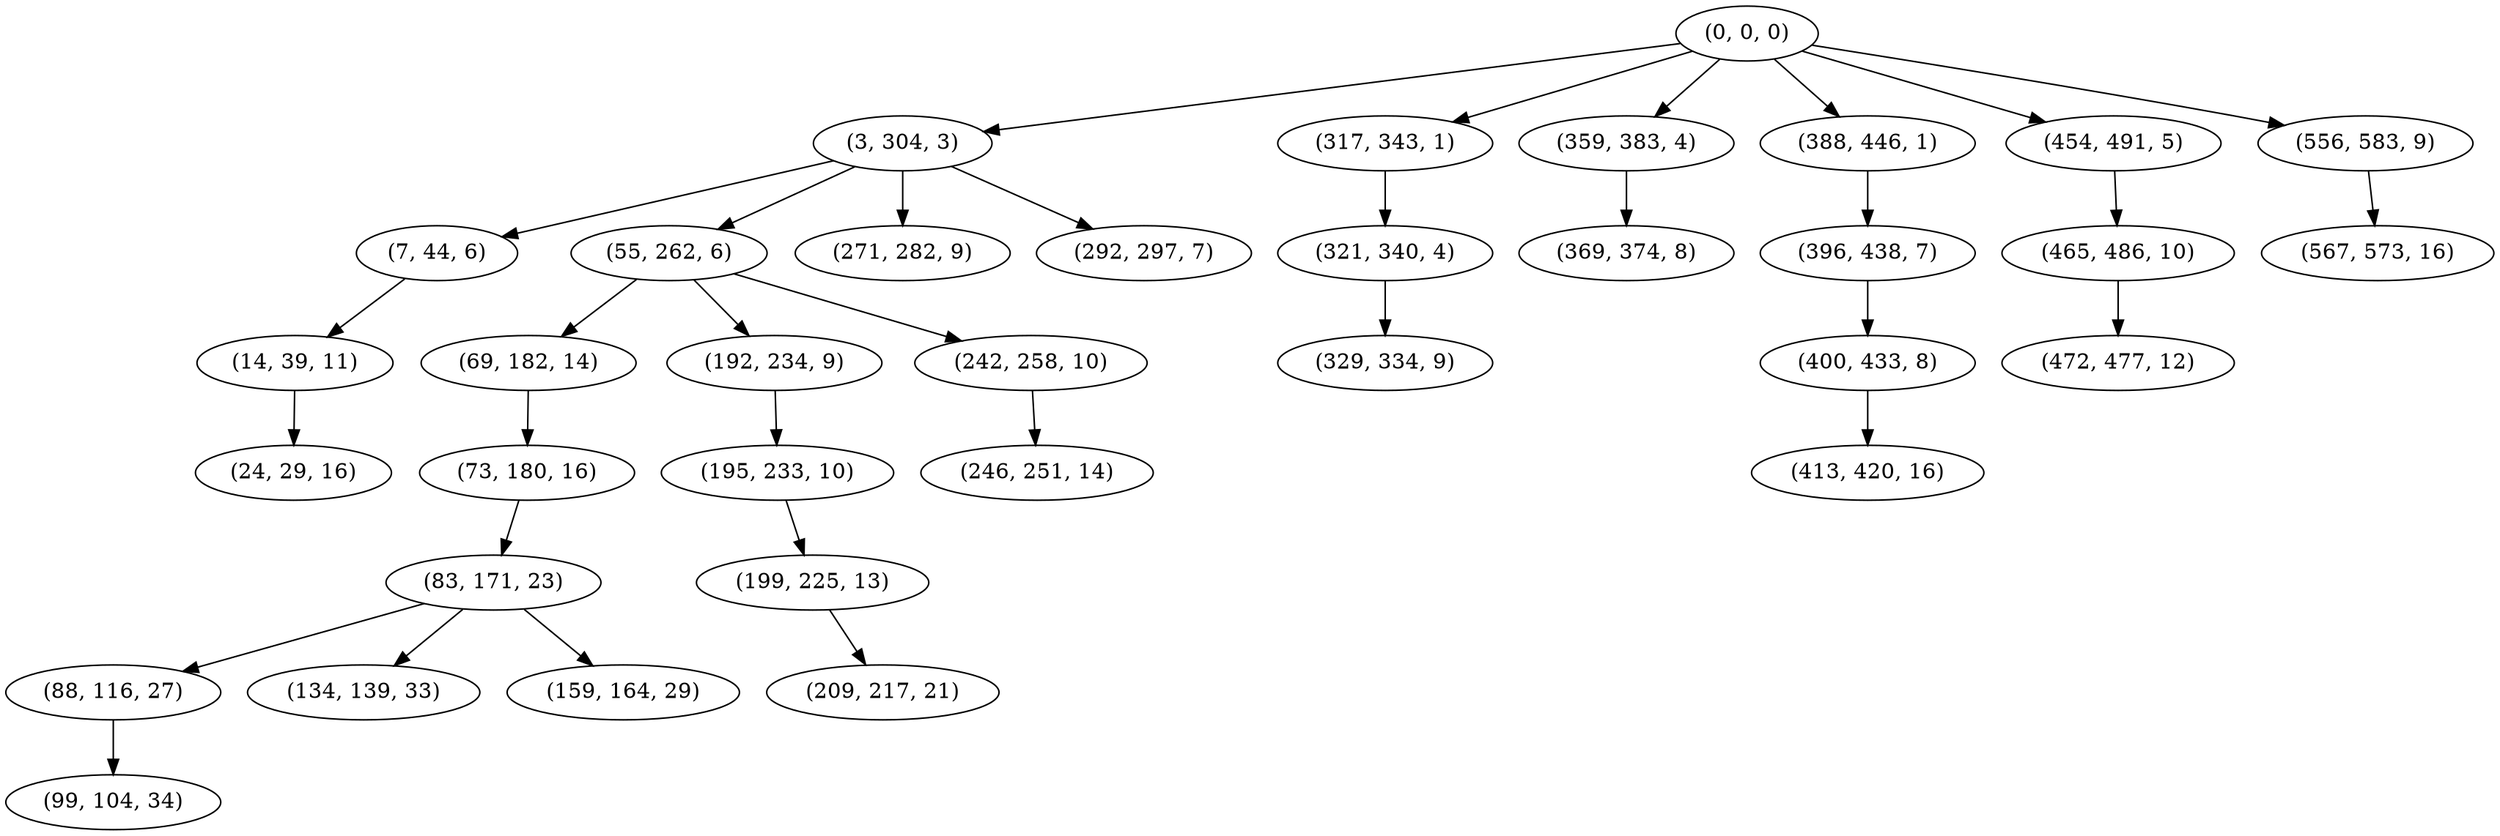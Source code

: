 digraph tree {
    "(0, 0, 0)";
    "(3, 304, 3)";
    "(7, 44, 6)";
    "(14, 39, 11)";
    "(24, 29, 16)";
    "(55, 262, 6)";
    "(69, 182, 14)";
    "(73, 180, 16)";
    "(83, 171, 23)";
    "(88, 116, 27)";
    "(99, 104, 34)";
    "(134, 139, 33)";
    "(159, 164, 29)";
    "(192, 234, 9)";
    "(195, 233, 10)";
    "(199, 225, 13)";
    "(209, 217, 21)";
    "(242, 258, 10)";
    "(246, 251, 14)";
    "(271, 282, 9)";
    "(292, 297, 7)";
    "(317, 343, 1)";
    "(321, 340, 4)";
    "(329, 334, 9)";
    "(359, 383, 4)";
    "(369, 374, 8)";
    "(388, 446, 1)";
    "(396, 438, 7)";
    "(400, 433, 8)";
    "(413, 420, 16)";
    "(454, 491, 5)";
    "(465, 486, 10)";
    "(472, 477, 12)";
    "(556, 583, 9)";
    "(567, 573, 16)";
    "(0, 0, 0)" -> "(3, 304, 3)";
    "(0, 0, 0)" -> "(317, 343, 1)";
    "(0, 0, 0)" -> "(359, 383, 4)";
    "(0, 0, 0)" -> "(388, 446, 1)";
    "(0, 0, 0)" -> "(454, 491, 5)";
    "(0, 0, 0)" -> "(556, 583, 9)";
    "(3, 304, 3)" -> "(7, 44, 6)";
    "(3, 304, 3)" -> "(55, 262, 6)";
    "(3, 304, 3)" -> "(271, 282, 9)";
    "(3, 304, 3)" -> "(292, 297, 7)";
    "(7, 44, 6)" -> "(14, 39, 11)";
    "(14, 39, 11)" -> "(24, 29, 16)";
    "(55, 262, 6)" -> "(69, 182, 14)";
    "(55, 262, 6)" -> "(192, 234, 9)";
    "(55, 262, 6)" -> "(242, 258, 10)";
    "(69, 182, 14)" -> "(73, 180, 16)";
    "(73, 180, 16)" -> "(83, 171, 23)";
    "(83, 171, 23)" -> "(88, 116, 27)";
    "(83, 171, 23)" -> "(134, 139, 33)";
    "(83, 171, 23)" -> "(159, 164, 29)";
    "(88, 116, 27)" -> "(99, 104, 34)";
    "(192, 234, 9)" -> "(195, 233, 10)";
    "(195, 233, 10)" -> "(199, 225, 13)";
    "(199, 225, 13)" -> "(209, 217, 21)";
    "(242, 258, 10)" -> "(246, 251, 14)";
    "(317, 343, 1)" -> "(321, 340, 4)";
    "(321, 340, 4)" -> "(329, 334, 9)";
    "(359, 383, 4)" -> "(369, 374, 8)";
    "(388, 446, 1)" -> "(396, 438, 7)";
    "(396, 438, 7)" -> "(400, 433, 8)";
    "(400, 433, 8)" -> "(413, 420, 16)";
    "(454, 491, 5)" -> "(465, 486, 10)";
    "(465, 486, 10)" -> "(472, 477, 12)";
    "(556, 583, 9)" -> "(567, 573, 16)";
}
